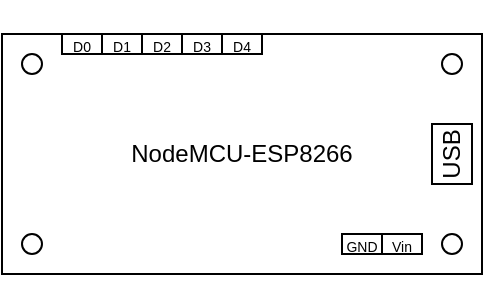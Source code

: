 <mxfile version="21.1.5" type="github">
  <diagram name="Page-1" id="nF1ajHOt5IyO5t8-scIK">
    <mxGraphModel dx="574" dy="322" grid="1" gridSize="10" guides="1" tooltips="1" connect="1" arrows="1" fold="1" page="1" pageScale="1" pageWidth="1169" pageHeight="827" math="0" shadow="0">
      <root>
        <mxCell id="0" />
        <mxCell id="1" parent="0" />
        <mxCell id="YYv9o5sGhHZPtvHrjsXI-1" value="NodeMCU-ESP8266" style="rounded=0;whiteSpace=wrap;html=1;" vertex="1" parent="1">
          <mxGeometry x="360" y="280" width="240" height="120" as="geometry" />
        </mxCell>
        <mxCell id="YYv9o5sGhHZPtvHrjsXI-2" value="" style="ellipse;whiteSpace=wrap;html=1;aspect=fixed;" vertex="1" parent="1">
          <mxGeometry x="370" y="290" width="10" height="10" as="geometry" />
        </mxCell>
        <mxCell id="YYv9o5sGhHZPtvHrjsXI-3" value="" style="ellipse;whiteSpace=wrap;html=1;aspect=fixed;" vertex="1" parent="1">
          <mxGeometry x="370" y="380" width="10" height="10" as="geometry" />
        </mxCell>
        <mxCell id="YYv9o5sGhHZPtvHrjsXI-4" value="" style="ellipse;whiteSpace=wrap;html=1;aspect=fixed;" vertex="1" parent="1">
          <mxGeometry x="580" y="290" width="10" height="10" as="geometry" />
        </mxCell>
        <mxCell id="YYv9o5sGhHZPtvHrjsXI-5" value="" style="ellipse;whiteSpace=wrap;html=1;aspect=fixed;" vertex="1" parent="1">
          <mxGeometry x="580" y="380" width="10" height="10" as="geometry" />
        </mxCell>
        <mxCell id="YYv9o5sGhHZPtvHrjsXI-6" value="USB" style="rounded=0;whiteSpace=wrap;html=1;rotation=-90;" vertex="1" parent="1">
          <mxGeometry x="570" y="330" width="30" height="20" as="geometry" />
        </mxCell>
        <mxCell id="YYv9o5sGhHZPtvHrjsXI-7" value="&lt;p style=&quot;line-height: 150%;&quot;&gt;&lt;font style=&quot;font-size: 7px;&quot;&gt;D0&lt;/font&gt;&lt;/p&gt;" style="rounded=0;whiteSpace=wrap;html=1;" vertex="1" parent="1">
          <mxGeometry x="390" y="280" width="20" height="10" as="geometry" />
        </mxCell>
        <mxCell id="YYv9o5sGhHZPtvHrjsXI-8" value="&lt;p style=&quot;line-height: 150%;&quot;&gt;&lt;font style=&quot;font-size: 7px;&quot;&gt;D1&lt;/font&gt;&lt;/p&gt;" style="rounded=0;whiteSpace=wrap;html=1;" vertex="1" parent="1">
          <mxGeometry x="410" y="280" width="20" height="10" as="geometry" />
        </mxCell>
        <mxCell id="YYv9o5sGhHZPtvHrjsXI-9" value="&lt;p style=&quot;line-height: 150%;&quot;&gt;&lt;font style=&quot;font-size: 7px;&quot;&gt;D2&lt;/font&gt;&lt;/p&gt;" style="rounded=0;whiteSpace=wrap;html=1;" vertex="1" parent="1">
          <mxGeometry x="430" y="280" width="20" height="10" as="geometry" />
        </mxCell>
        <mxCell id="YYv9o5sGhHZPtvHrjsXI-10" value="&lt;p style=&quot;line-height: 150%;&quot;&gt;&lt;font style=&quot;font-size: 7px;&quot;&gt;D3&lt;/font&gt;&lt;/p&gt;" style="rounded=0;whiteSpace=wrap;html=1;" vertex="1" parent="1">
          <mxGeometry x="450" y="280" width="20" height="10" as="geometry" />
        </mxCell>
        <mxCell id="YYv9o5sGhHZPtvHrjsXI-11" value="&lt;p style=&quot;line-height: 150%;&quot;&gt;&lt;font style=&quot;font-size: 7px;&quot;&gt;D4&lt;/font&gt;&lt;/p&gt;" style="rounded=0;whiteSpace=wrap;html=1;" vertex="1" parent="1">
          <mxGeometry x="470" y="280" width="20" height="10" as="geometry" />
        </mxCell>
        <mxCell id="YYv9o5sGhHZPtvHrjsXI-12" value="&lt;p style=&quot;line-height: 150%;&quot;&gt;&lt;font style=&quot;font-size: 7px;&quot;&gt;Vin&lt;/font&gt;&lt;/p&gt;" style="rounded=0;whiteSpace=wrap;html=1;" vertex="1" parent="1">
          <mxGeometry x="550" y="380" width="20" height="10" as="geometry" />
        </mxCell>
        <mxCell id="YYv9o5sGhHZPtvHrjsXI-13" value="&lt;p style=&quot;line-height: 150%;&quot;&gt;&lt;font style=&quot;font-size: 7px;&quot;&gt;GND&lt;/font&gt;&lt;/p&gt;" style="rounded=0;whiteSpace=wrap;html=1;" vertex="1" parent="1">
          <mxGeometry x="530" y="380" width="20" height="10" as="geometry" />
        </mxCell>
      </root>
    </mxGraphModel>
  </diagram>
</mxfile>
